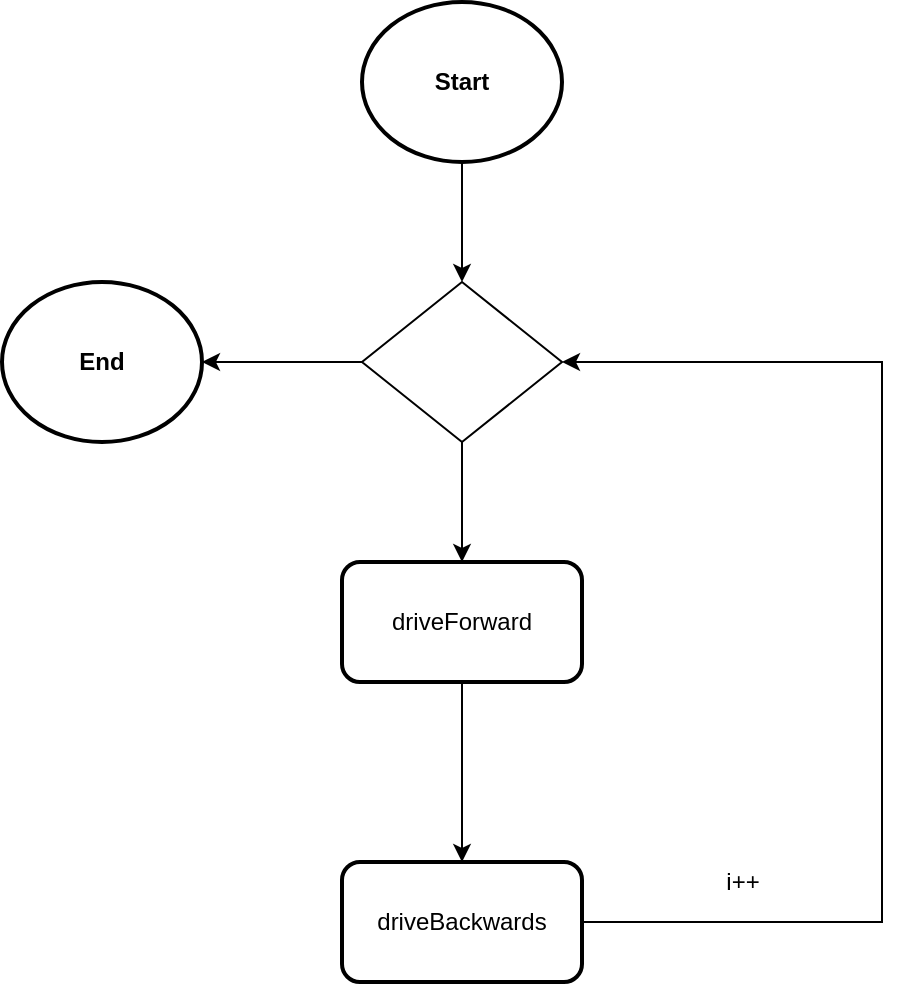 <mxfile version="13.6.6"><diagram id="_ZBWQZTBkOBIQEpTk83J" name="Page-1"><mxGraphModel dx="460" dy="784" grid="1" gridSize="10" guides="1" tooltips="1" connect="1" arrows="1" fold="1" page="1" pageScale="1" pageWidth="850" pageHeight="1100" math="0" shadow="0"><root><mxCell id="0"/><mxCell id="1" parent="0"/><mxCell id="9VedxYFOdqk_3d8w6cqc-9" style="edgeStyle=orthogonalEdgeStyle;rounded=0;orthogonalLoop=1;jettySize=auto;html=1;entryX=0.5;entryY=0;entryDx=0;entryDy=0;" edge="1" parent="1" source="9VedxYFOdqk_3d8w6cqc-1" target="9VedxYFOdqk_3d8w6cqc-6"><mxGeometry relative="1" as="geometry"/></mxCell><mxCell id="9VedxYFOdqk_3d8w6cqc-12" style="edgeStyle=orthogonalEdgeStyle;rounded=0;orthogonalLoop=1;jettySize=auto;html=1;" edge="1" parent="1" source="9VedxYFOdqk_3d8w6cqc-1" target="9VedxYFOdqk_3d8w6cqc-8"><mxGeometry relative="1" as="geometry"/></mxCell><mxCell id="9VedxYFOdqk_3d8w6cqc-1" value="" style="rhombus;whiteSpace=wrap;html=1;" vertex="1" parent="1"><mxGeometry x="380" y="230" width="100" height="80" as="geometry"/></mxCell><mxCell id="9VedxYFOdqk_3d8w6cqc-5" style="edgeStyle=orthogonalEdgeStyle;rounded=0;orthogonalLoop=1;jettySize=auto;html=1;" edge="1" parent="1" source="9VedxYFOdqk_3d8w6cqc-2" target="9VedxYFOdqk_3d8w6cqc-1"><mxGeometry relative="1" as="geometry"/></mxCell><mxCell id="9VedxYFOdqk_3d8w6cqc-2" value="Start" style="ellipse;whiteSpace=wrap;html=1;fontStyle=1;strokeWidth=2;" vertex="1" parent="1"><mxGeometry x="380" y="90" width="100" height="80" as="geometry"/></mxCell><mxCell id="9VedxYFOdqk_3d8w6cqc-10" style="edgeStyle=orthogonalEdgeStyle;rounded=0;orthogonalLoop=1;jettySize=auto;html=1;entryX=0.5;entryY=0;entryDx=0;entryDy=0;" edge="1" parent="1" source="9VedxYFOdqk_3d8w6cqc-6" target="9VedxYFOdqk_3d8w6cqc-7"><mxGeometry relative="1" as="geometry"/></mxCell><mxCell id="9VedxYFOdqk_3d8w6cqc-6" value="driveForward" style="rounded=1;whiteSpace=wrap;html=1;strokeWidth=2;" vertex="1" parent="1"><mxGeometry x="370" y="370" width="120" height="60" as="geometry"/></mxCell><mxCell id="9VedxYFOdqk_3d8w6cqc-11" style="edgeStyle=orthogonalEdgeStyle;rounded=0;orthogonalLoop=1;jettySize=auto;html=1;entryX=1;entryY=0.5;entryDx=0;entryDy=0;" edge="1" parent="1" source="9VedxYFOdqk_3d8w6cqc-7" target="9VedxYFOdqk_3d8w6cqc-1"><mxGeometry relative="1" as="geometry"><mxPoint x="642" y="270" as="targetPoint"/><Array as="points"><mxPoint x="640" y="550"/><mxPoint x="640" y="270"/></Array></mxGeometry></mxCell><mxCell id="9VedxYFOdqk_3d8w6cqc-7" value="driveBackwards" style="rounded=1;whiteSpace=wrap;html=1;strokeWidth=2;" vertex="1" parent="1"><mxGeometry x="370" y="520" width="120" height="60" as="geometry"/></mxCell><mxCell id="9VedxYFOdqk_3d8w6cqc-8" value="End" style="ellipse;whiteSpace=wrap;html=1;fontStyle=1;strokeWidth=2;" vertex="1" parent="1"><mxGeometry x="200" y="230" width="100" height="80" as="geometry"/></mxCell><mxCell id="9VedxYFOdqk_3d8w6cqc-13" value="i++" style="text;html=1;align=center;verticalAlign=middle;resizable=0;points=[];autosize=1;" vertex="1" parent="1"><mxGeometry x="555" y="520" width="30" height="20" as="geometry"/></mxCell></root></mxGraphModel></diagram></mxfile>